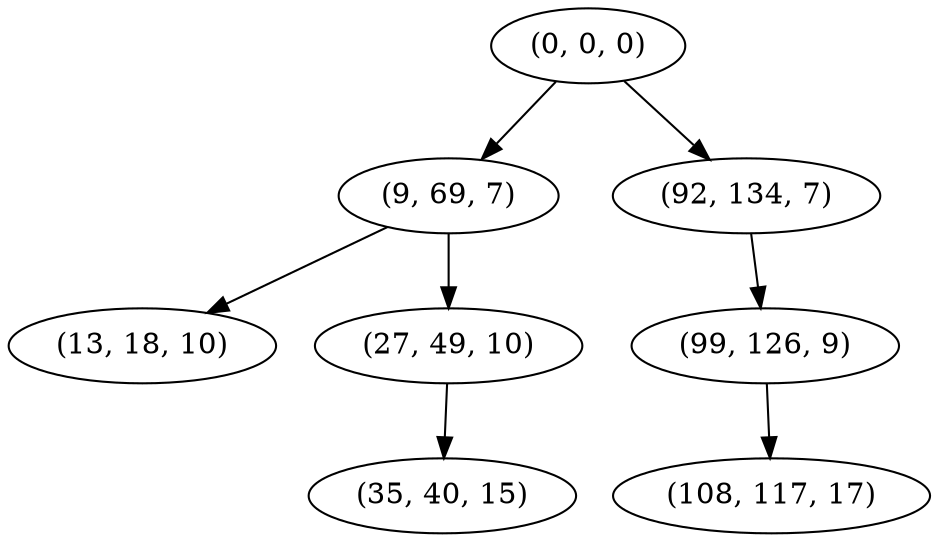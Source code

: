 digraph tree {
    "(0, 0, 0)";
    "(9, 69, 7)";
    "(13, 18, 10)";
    "(27, 49, 10)";
    "(35, 40, 15)";
    "(92, 134, 7)";
    "(99, 126, 9)";
    "(108, 117, 17)";
    "(0, 0, 0)" -> "(9, 69, 7)";
    "(0, 0, 0)" -> "(92, 134, 7)";
    "(9, 69, 7)" -> "(13, 18, 10)";
    "(9, 69, 7)" -> "(27, 49, 10)";
    "(27, 49, 10)" -> "(35, 40, 15)";
    "(92, 134, 7)" -> "(99, 126, 9)";
    "(99, 126, 9)" -> "(108, 117, 17)";
}
